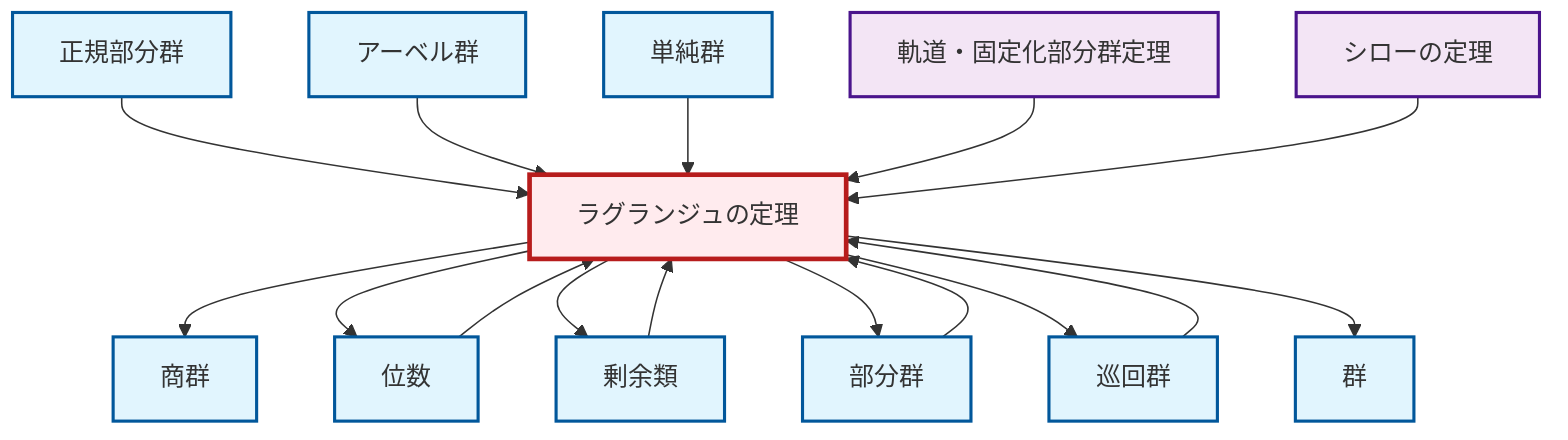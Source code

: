 graph TD
    classDef definition fill:#e1f5fe,stroke:#01579b,stroke-width:2px
    classDef theorem fill:#f3e5f5,stroke:#4a148c,stroke-width:2px
    classDef axiom fill:#fff3e0,stroke:#e65100,stroke-width:2px
    classDef example fill:#e8f5e9,stroke:#1b5e20,stroke-width:2px
    classDef current fill:#ffebee,stroke:#b71c1c,stroke-width:3px
    def-group["群"]:::definition
    def-quotient-group["商群"]:::definition
    def-normal-subgroup["正規部分群"]:::definition
    def-abelian-group["アーベル群"]:::definition
    def-coset["剰余類"]:::definition
    def-order["位数"]:::definition
    thm-orbit-stabilizer["軌道・固定化部分群定理"]:::theorem
    thm-sylow["シローの定理"]:::theorem
    thm-lagrange["ラグランジュの定理"]:::theorem
    def-simple-group["単純群"]:::definition
    def-subgroup["部分群"]:::definition
    def-cyclic-group["巡回群"]:::definition
    thm-lagrange --> def-quotient-group
    thm-lagrange --> def-order
    def-order --> thm-lagrange
    def-normal-subgroup --> thm-lagrange
    thm-lagrange --> def-coset
    thm-lagrange --> def-subgroup
    thm-lagrange --> def-cyclic-group
    def-abelian-group --> thm-lagrange
    def-simple-group --> thm-lagrange
    thm-orbit-stabilizer --> thm-lagrange
    def-subgroup --> thm-lagrange
    thm-sylow --> thm-lagrange
    thm-lagrange --> def-group
    def-cyclic-group --> thm-lagrange
    def-coset --> thm-lagrange
    class thm-lagrange current